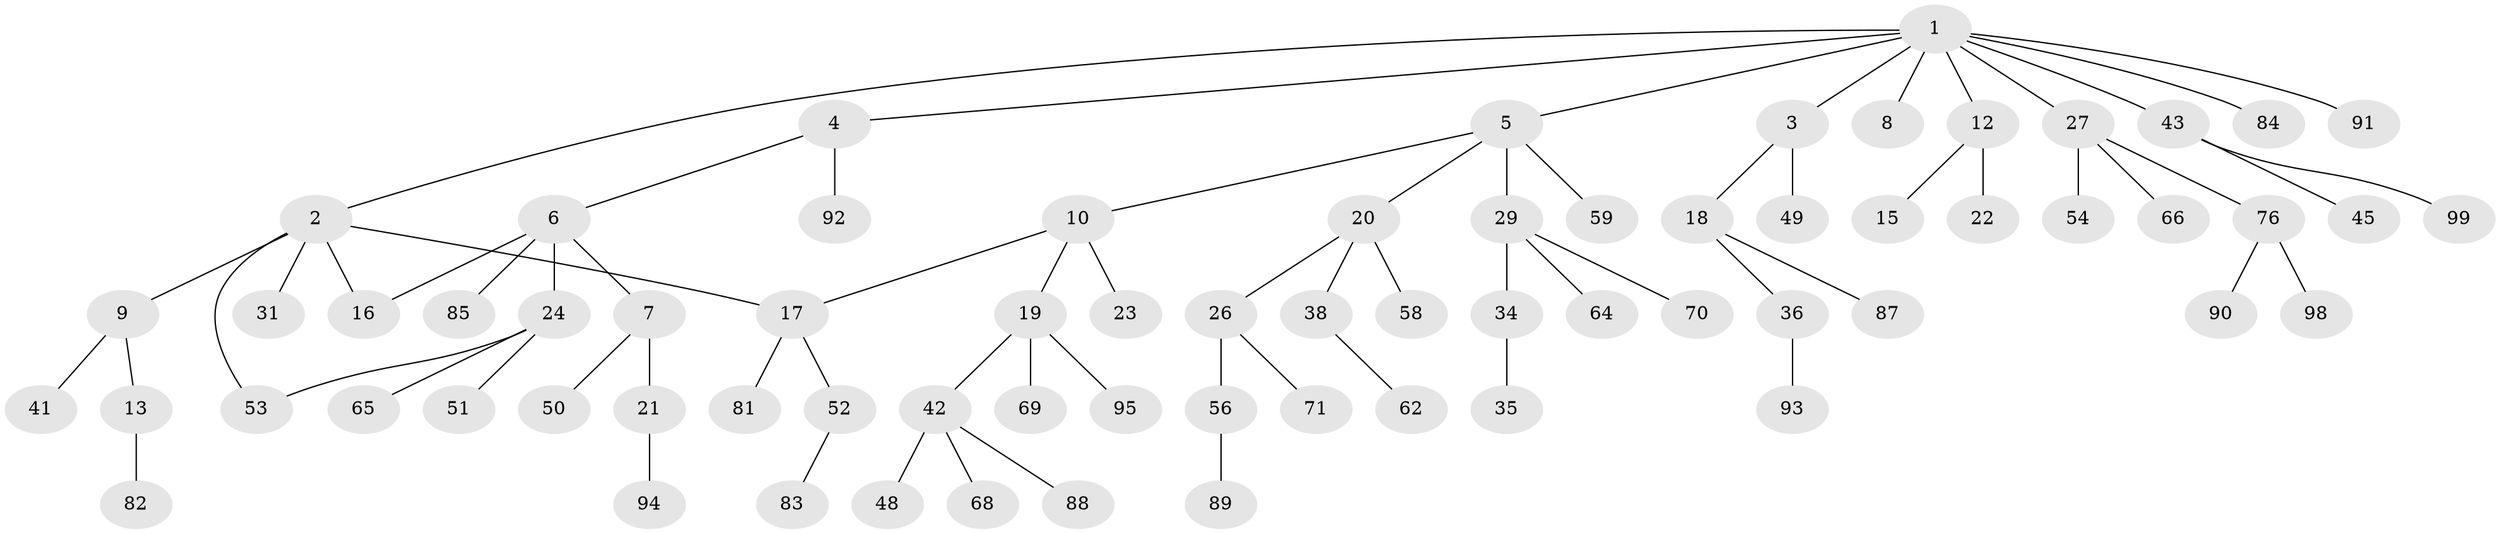 // Generated by graph-tools (version 1.1) at 2025/23/03/03/25 07:23:32]
// undirected, 69 vertices, 71 edges
graph export_dot {
graph [start="1"]
  node [color=gray90,style=filled];
  1 [super="+11"];
  2;
  3;
  4 [super="+25"];
  5 [super="+14"];
  6 [super="+97"];
  7 [super="+37"];
  8;
  9 [super="+28"];
  10;
  12;
  13 [super="+74"];
  15;
  16;
  17 [super="+46"];
  18 [super="+32"];
  19 [super="+30"];
  20 [super="+77"];
  21 [super="+96"];
  22;
  23 [super="+60"];
  24 [super="+33"];
  26 [super="+44"];
  27 [super="+47"];
  29 [super="+39"];
  31 [super="+78"];
  34 [super="+57"];
  35 [super="+40"];
  36 [super="+67"];
  38;
  41;
  42 [super="+80"];
  43 [super="+61"];
  45;
  48 [super="+75"];
  49 [super="+86"];
  50 [super="+55"];
  51;
  52;
  53;
  54;
  56 [super="+63"];
  58;
  59;
  62;
  64;
  65;
  66 [super="+73"];
  68;
  69 [super="+72"];
  70;
  71;
  76 [super="+79"];
  81;
  82;
  83;
  84;
  85;
  87;
  88;
  89;
  90;
  91;
  92;
  93;
  94;
  95;
  98;
  99;
  1 -- 2;
  1 -- 3;
  1 -- 4;
  1 -- 5;
  1 -- 8;
  1 -- 12;
  1 -- 43;
  1 -- 84;
  1 -- 91;
  1 -- 27;
  2 -- 9;
  2 -- 17;
  2 -- 31;
  2 -- 53;
  2 -- 16;
  3 -- 18;
  3 -- 49;
  4 -- 6;
  4 -- 92;
  5 -- 10;
  5 -- 20;
  5 -- 29;
  5 -- 59;
  6 -- 7;
  6 -- 16;
  6 -- 24;
  6 -- 85;
  7 -- 21;
  7 -- 50;
  9 -- 13;
  9 -- 41;
  10 -- 19;
  10 -- 23;
  10 -- 17;
  12 -- 15;
  12 -- 22;
  13 -- 82;
  17 -- 52;
  17 -- 81;
  18 -- 87;
  18 -- 36;
  19 -- 42;
  19 -- 69;
  19 -- 95;
  20 -- 26;
  20 -- 38;
  20 -- 58;
  21 -- 94;
  24 -- 51;
  24 -- 65;
  24 -- 53;
  26 -- 56;
  26 -- 71;
  27 -- 54;
  27 -- 66;
  27 -- 76;
  29 -- 34;
  29 -- 64;
  29 -- 70;
  34 -- 35;
  36 -- 93;
  38 -- 62;
  42 -- 48;
  42 -- 68;
  42 -- 88;
  43 -- 45;
  43 -- 99;
  52 -- 83;
  56 -- 89;
  76 -- 98;
  76 -- 90;
}
